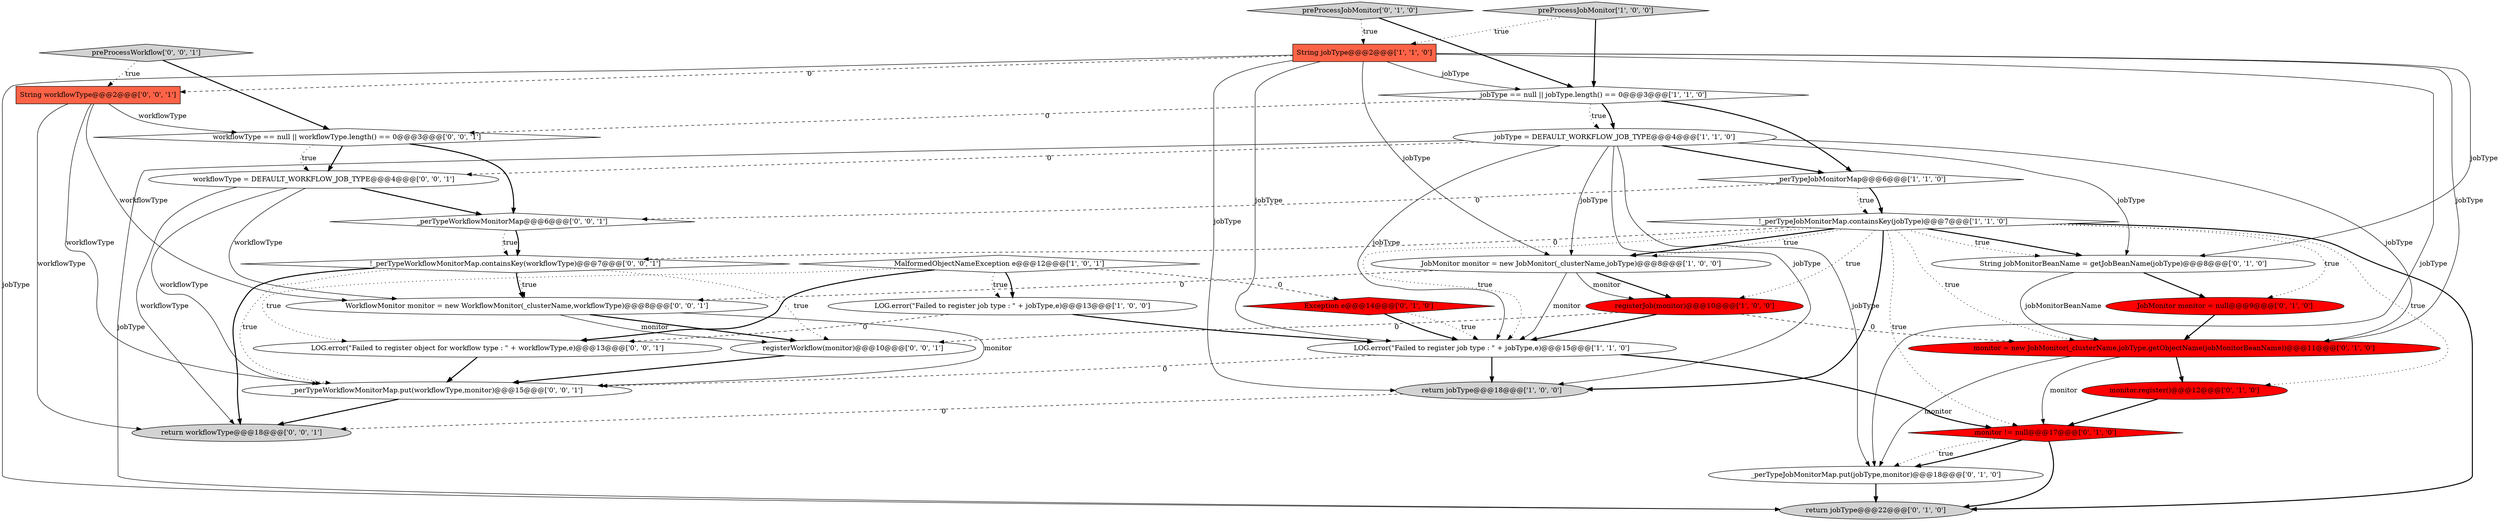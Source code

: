 digraph {
7 [style = filled, label = "registerJob(monitor)@@@10@@@['1', '0', '0']", fillcolor = red, shape = ellipse image = "AAA1AAABBB1BBB"];
8 [style = filled, label = "LOG.error(\"Failed to register job type : \" + jobType,e)@@@13@@@['1', '0', '0']", fillcolor = white, shape = ellipse image = "AAA0AAABBB1BBB"];
3 [style = filled, label = "JobMonitor monitor = new JobMonitor(_clusterName,jobType)@@@8@@@['1', '0', '0']", fillcolor = white, shape = ellipse image = "AAA0AAABBB1BBB"];
13 [style = filled, label = "monitor != null@@@17@@@['0', '1', '0']", fillcolor = red, shape = diamond image = "AAA1AAABBB2BBB"];
1 [style = filled, label = "String jobType@@@2@@@['1', '1', '0']", fillcolor = tomato, shape = box image = "AAA0AAABBB1BBB"];
4 [style = filled, label = "MalformedObjectNameException e@@@12@@@['1', '0', '1']", fillcolor = white, shape = diamond image = "AAA0AAABBB1BBB"];
5 [style = filled, label = "return jobType@@@18@@@['1', '0', '0']", fillcolor = lightgray, shape = ellipse image = "AAA0AAABBB1BBB"];
6 [style = filled, label = "preProcessJobMonitor['1', '0', '0']", fillcolor = lightgray, shape = diamond image = "AAA0AAABBB1BBB"];
2 [style = filled, label = "jobType = DEFAULT_WORKFLOW_JOB_TYPE@@@4@@@['1', '1', '0']", fillcolor = white, shape = ellipse image = "AAA0AAABBB1BBB"];
20 [style = filled, label = "monitor = new JobMonitor(_clusterName,jobType,getObjectName(jobMonitorBeanName))@@@11@@@['0', '1', '0']", fillcolor = red, shape = ellipse image = "AAA1AAABBB2BBB"];
11 [style = filled, label = "!_perTypeJobMonitorMap.containsKey(jobType)@@@7@@@['1', '1', '0']", fillcolor = white, shape = diamond image = "AAA0AAABBB1BBB"];
30 [style = filled, label = "_perTypeWorkflowMonitorMap.put(workflowType,monitor)@@@15@@@['0', '0', '1']", fillcolor = white, shape = ellipse image = "AAA0AAABBB3BBB"];
26 [style = filled, label = "workflowType == null || workflowType.length() == 0@@@3@@@['0', '0', '1']", fillcolor = white, shape = diamond image = "AAA0AAABBB3BBB"];
14 [style = filled, label = "monitor.register()@@@12@@@['0', '1', '0']", fillcolor = red, shape = ellipse image = "AAA1AAABBB2BBB"];
27 [style = filled, label = "WorkflowMonitor monitor = new WorkflowMonitor(_clusterName,workflowType)@@@8@@@['0', '0', '1']", fillcolor = white, shape = ellipse image = "AAA0AAABBB3BBB"];
18 [style = filled, label = "return jobType@@@22@@@['0', '1', '0']", fillcolor = lightgray, shape = ellipse image = "AAA0AAABBB2BBB"];
12 [style = filled, label = "_perTypeJobMonitorMap.put(jobType,monitor)@@@18@@@['0', '1', '0']", fillcolor = white, shape = ellipse image = "AAA0AAABBB2BBB"];
23 [style = filled, label = "!_perTypeWorkflowMonitorMap.containsKey(workflowType)@@@7@@@['0', '0', '1']", fillcolor = white, shape = diamond image = "AAA0AAABBB3BBB"];
22 [style = filled, label = "workflowType = DEFAULT_WORKFLOW_JOB_TYPE@@@4@@@['0', '0', '1']", fillcolor = white, shape = ellipse image = "AAA0AAABBB3BBB"];
25 [style = filled, label = "return workflowType@@@18@@@['0', '0', '1']", fillcolor = lightgray, shape = ellipse image = "AAA0AAABBB3BBB"];
21 [style = filled, label = "preProcessWorkflow['0', '0', '1']", fillcolor = lightgray, shape = diamond image = "AAA0AAABBB3BBB"];
16 [style = filled, label = "String jobMonitorBeanName = getJobBeanName(jobType)@@@8@@@['0', '1', '0']", fillcolor = white, shape = ellipse image = "AAA0AAABBB2BBB"];
9 [style = filled, label = "jobType == null || jobType.length() == 0@@@3@@@['1', '1', '0']", fillcolor = white, shape = diamond image = "AAA0AAABBB1BBB"];
28 [style = filled, label = "registerWorkflow(monitor)@@@10@@@['0', '0', '1']", fillcolor = white, shape = ellipse image = "AAA0AAABBB3BBB"];
29 [style = filled, label = "LOG.error(\"Failed to register object for workflow type : \" + workflowType,e)@@@13@@@['0', '0', '1']", fillcolor = white, shape = ellipse image = "AAA0AAABBB3BBB"];
17 [style = filled, label = "Exception e@@@14@@@['0', '1', '0']", fillcolor = red, shape = diamond image = "AAA1AAABBB2BBB"];
31 [style = filled, label = "String workflowType@@@2@@@['0', '0', '1']", fillcolor = tomato, shape = box image = "AAA0AAABBB3BBB"];
19 [style = filled, label = "preProcessJobMonitor['0', '1', '0']", fillcolor = lightgray, shape = diamond image = "AAA0AAABBB2BBB"];
24 [style = filled, label = "_perTypeWorkflowMonitorMap@@@6@@@['0', '0', '1']", fillcolor = white, shape = diamond image = "AAA0AAABBB3BBB"];
10 [style = filled, label = "_perTypeJobMonitorMap@@@6@@@['1', '1', '0']", fillcolor = white, shape = diamond image = "AAA0AAABBB1BBB"];
15 [style = filled, label = "JobMonitor monitor = null@@@9@@@['0', '1', '0']", fillcolor = red, shape = ellipse image = "AAA1AAABBB2BBB"];
0 [style = filled, label = "LOG.error(\"Failed to register job type : \" + jobType,e)@@@15@@@['1', '1', '0']", fillcolor = white, shape = ellipse image = "AAA0AAABBB1BBB"];
0->13 [style = bold, label=""];
29->30 [style = bold, label=""];
1->9 [style = solid, label="jobType"];
1->16 [style = solid, label="jobType"];
27->28 [style = bold, label=""];
2->5 [style = solid, label="jobType"];
6->1 [style = dotted, label="true"];
7->20 [style = dashed, label="0"];
5->25 [style = dashed, label="0"];
26->22 [style = dotted, label="true"];
9->10 [style = bold, label=""];
20->13 [style = solid, label="monitor"];
26->22 [style = bold, label=""];
8->0 [style = bold, label=""];
21->26 [style = bold, label=""];
2->3 [style = solid, label="jobType"];
19->9 [style = bold, label=""];
20->12 [style = solid, label="monitor"];
15->20 [style = bold, label=""];
11->0 [style = dotted, label="true"];
0->30 [style = dashed, label="0"];
12->18 [style = bold, label=""];
4->8 [style = bold, label=""];
1->12 [style = solid, label="jobType"];
11->15 [style = dotted, label="true"];
2->16 [style = solid, label="jobType"];
2->22 [style = dashed, label="0"];
10->24 [style = dashed, label="0"];
10->11 [style = bold, label=""];
1->0 [style = solid, label="jobType"];
11->7 [style = dotted, label="true"];
11->16 [style = bold, label=""];
23->25 [style = bold, label=""];
28->30 [style = bold, label=""];
4->17 [style = dashed, label="0"];
9->2 [style = bold, label=""];
1->31 [style = dashed, label="0"];
27->28 [style = solid, label="monitor"];
11->14 [style = dotted, label="true"];
7->0 [style = bold, label=""];
20->14 [style = bold, label=""];
31->30 [style = solid, label="workflowType"];
11->13 [style = dotted, label="true"];
26->24 [style = bold, label=""];
11->18 [style = bold, label=""];
2->0 [style = solid, label="jobType"];
13->12 [style = bold, label=""];
3->7 [style = bold, label=""];
21->31 [style = dotted, label="true"];
23->27 [style = dotted, label="true"];
16->20 [style = solid, label="jobMonitorBeanName"];
11->16 [style = dotted, label="true"];
2->12 [style = solid, label="jobType"];
22->25 [style = solid, label="workflowType"];
22->30 [style = solid, label="workflowType"];
13->18 [style = bold, label=""];
2->20 [style = solid, label="jobType"];
19->1 [style = dotted, label="true"];
1->5 [style = solid, label="jobType"];
1->20 [style = solid, label="jobType"];
31->27 [style = solid, label="workflowType"];
23->28 [style = dotted, label="true"];
3->27 [style = dashed, label="0"];
1->3 [style = solid, label="jobType"];
11->23 [style = dashed, label="0"];
4->29 [style = bold, label=""];
2->10 [style = bold, label=""];
4->29 [style = dotted, label="true"];
11->20 [style = dotted, label="true"];
11->5 [style = bold, label=""];
17->0 [style = bold, label=""];
24->23 [style = dotted, label="true"];
10->11 [style = dotted, label="true"];
11->3 [style = bold, label=""];
7->28 [style = dashed, label="0"];
9->26 [style = dashed, label="0"];
3->7 [style = solid, label="monitor"];
31->26 [style = solid, label="workflowType"];
14->13 [style = bold, label=""];
11->3 [style = dotted, label="true"];
8->29 [style = dashed, label="0"];
27->30 [style = solid, label="monitor"];
0->5 [style = bold, label=""];
24->23 [style = bold, label=""];
16->15 [style = bold, label=""];
17->0 [style = dotted, label="true"];
23->27 [style = bold, label=""];
13->12 [style = dotted, label="true"];
3->0 [style = solid, label="monitor"];
31->25 [style = solid, label="workflowType"];
4->8 [style = dotted, label="true"];
23->30 [style = dotted, label="true"];
30->25 [style = bold, label=""];
2->18 [style = solid, label="jobType"];
1->18 [style = solid, label="jobType"];
9->2 [style = dotted, label="true"];
22->24 [style = bold, label=""];
6->9 [style = bold, label=""];
22->27 [style = solid, label="workflowType"];
}

